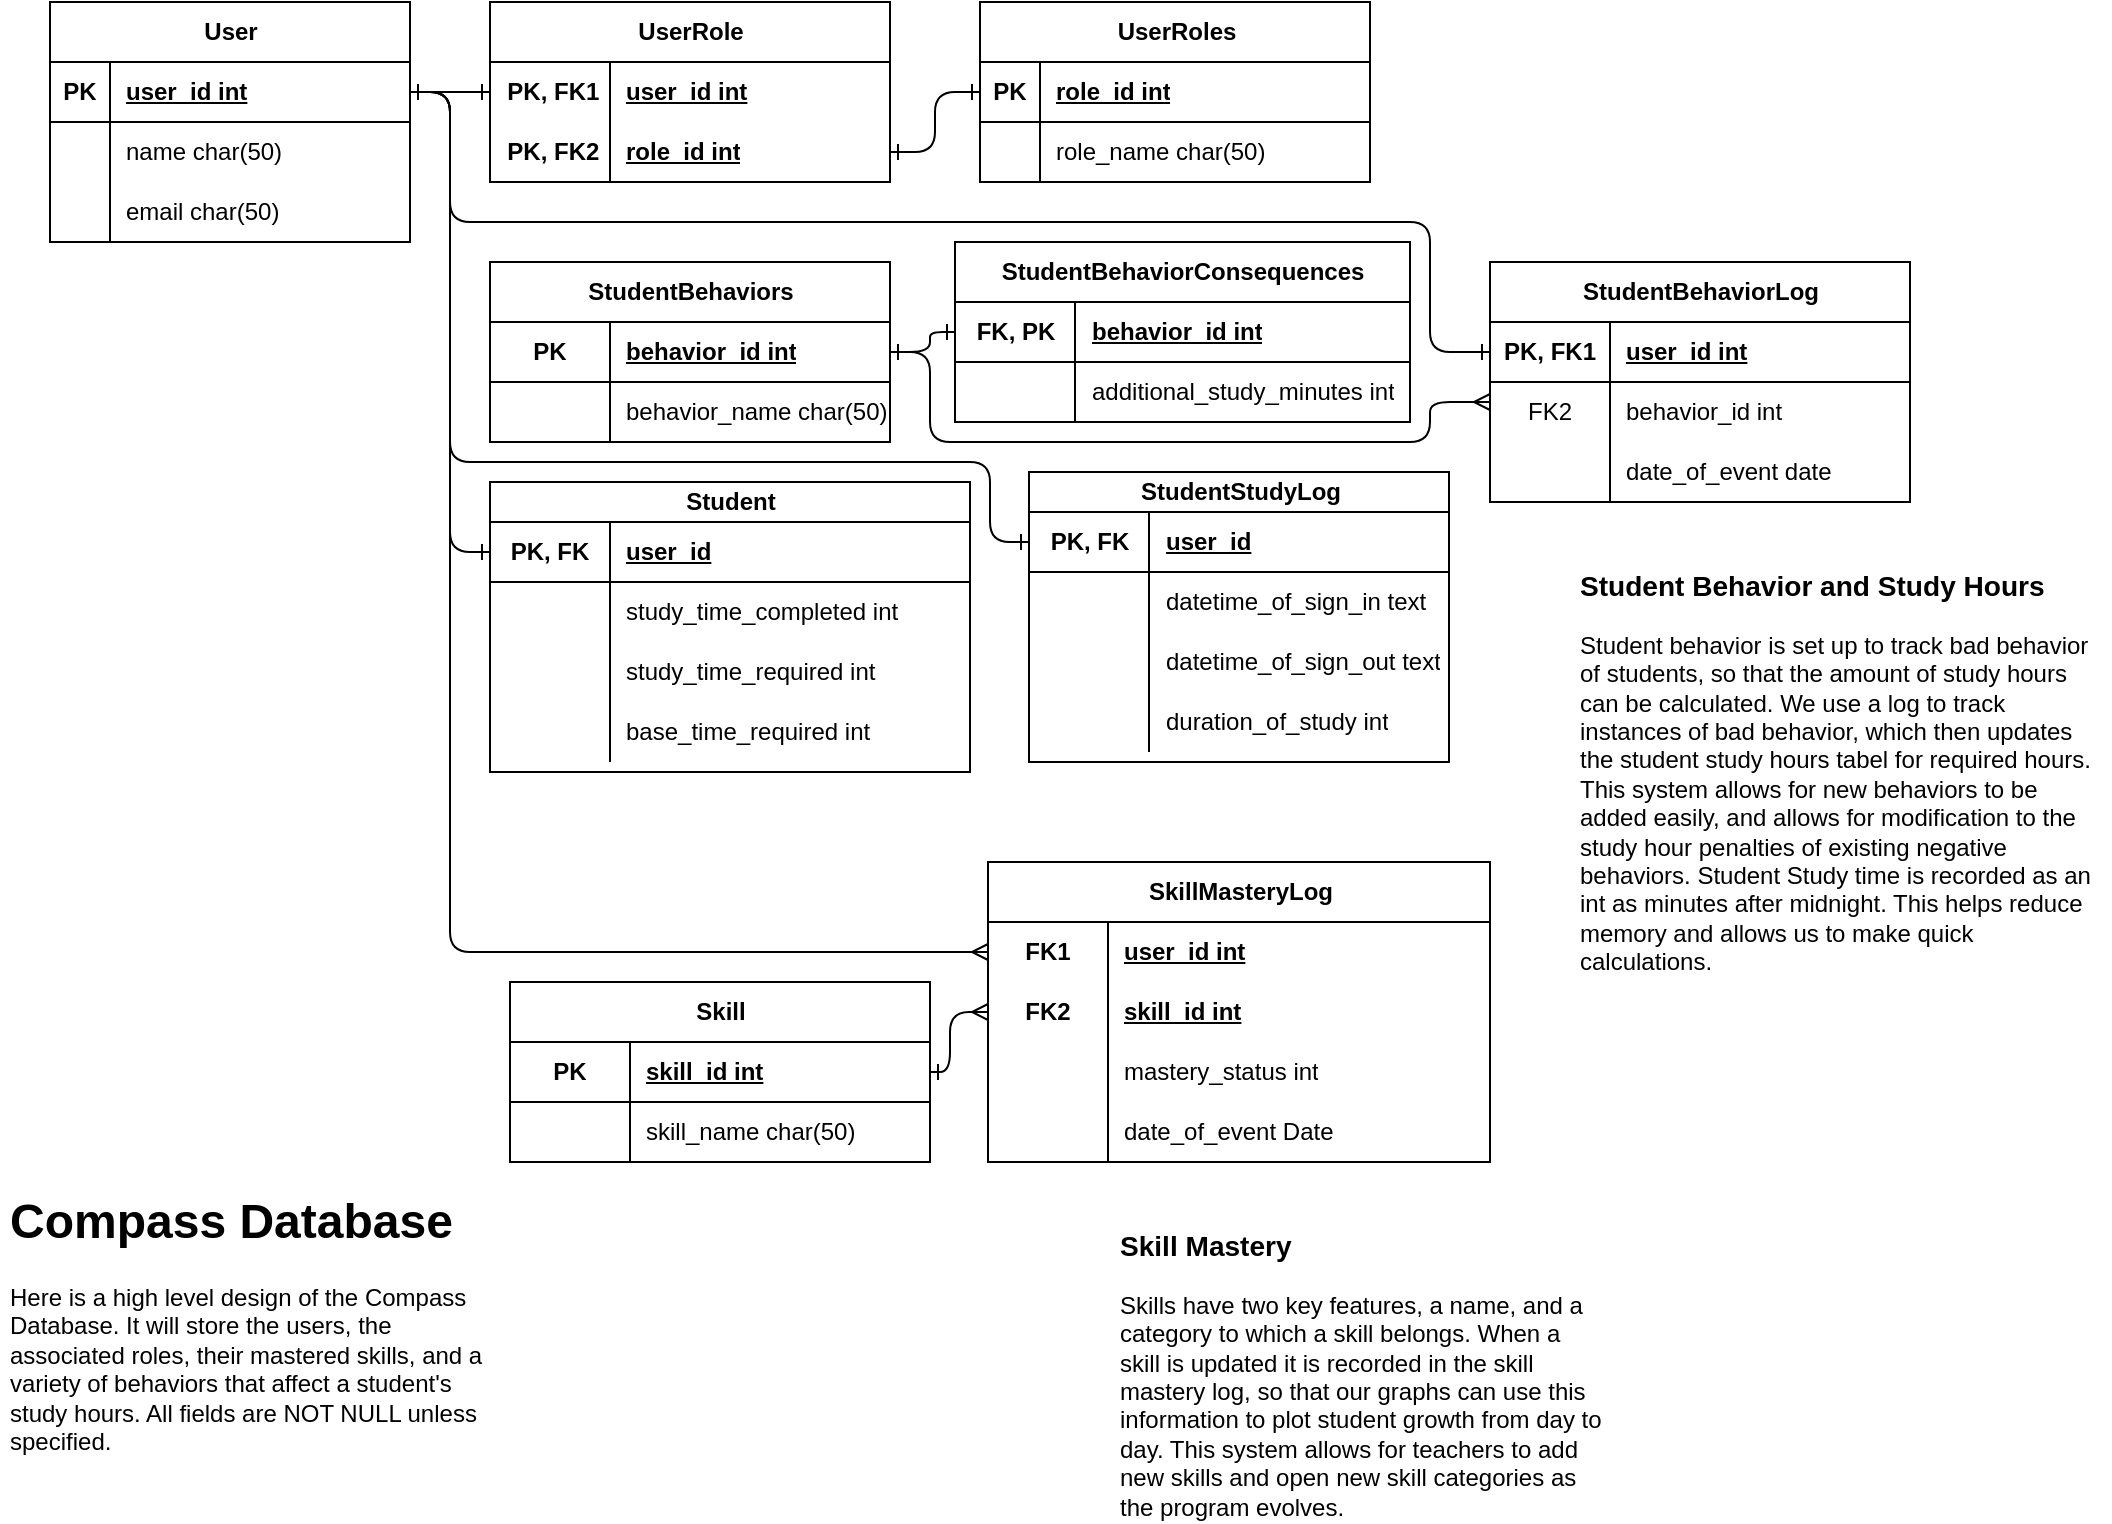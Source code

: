 <mxfile version="21.2.8" type="device">
  <diagram id="kwE6-qjGUI-A0Hsj0AUA" name="Revised-Schema">
    <mxGraphModel dx="696" dy="844" grid="1" gridSize="10" guides="1" tooltips="1" connect="1" arrows="0" fold="1" page="1" pageScale="1" pageWidth="1100" pageHeight="850" math="0" shadow="0">
      <root>
        <mxCell id="0" />
        <mxCell id="1" parent="0" />
        <mxCell id="wrhdYv9aHZvg68aqzWrF-1" value="User" style="shape=table;startSize=30;container=1;collapsible=1;childLayout=tableLayout;fixedRows=1;rowLines=0;fontStyle=1;align=center;resizeLast=1;html=1;" parent="1" vertex="1">
          <mxGeometry x="40" y="40" width="180" height="120" as="geometry" />
        </mxCell>
        <mxCell id="wrhdYv9aHZvg68aqzWrF-2" value="" style="shape=tableRow;horizontal=0;startSize=0;swimlaneHead=0;swimlaneBody=0;fillColor=none;collapsible=0;dropTarget=0;points=[[0,0.5],[1,0.5]];portConstraint=eastwest;top=0;left=0;right=0;bottom=1;" parent="wrhdYv9aHZvg68aqzWrF-1" vertex="1">
          <mxGeometry y="30" width="180" height="30" as="geometry" />
        </mxCell>
        <mxCell id="wrhdYv9aHZvg68aqzWrF-3" value="PK" style="shape=partialRectangle;connectable=0;fillColor=none;top=0;left=0;bottom=0;right=0;fontStyle=1;overflow=hidden;whiteSpace=wrap;html=1;" parent="wrhdYv9aHZvg68aqzWrF-2" vertex="1">
          <mxGeometry width="30" height="30" as="geometry">
            <mxRectangle width="30" height="30" as="alternateBounds" />
          </mxGeometry>
        </mxCell>
        <mxCell id="wrhdYv9aHZvg68aqzWrF-4" value="user_id int  " style="shape=partialRectangle;connectable=0;fillColor=none;top=0;left=0;bottom=0;right=0;align=left;spacingLeft=6;fontStyle=5;overflow=hidden;whiteSpace=wrap;html=1;" parent="wrhdYv9aHZvg68aqzWrF-2" vertex="1">
          <mxGeometry x="30" width="150" height="30" as="geometry">
            <mxRectangle width="150" height="30" as="alternateBounds" />
          </mxGeometry>
        </mxCell>
        <mxCell id="wrhdYv9aHZvg68aqzWrF-5" value="" style="shape=tableRow;horizontal=0;startSize=0;swimlaneHead=0;swimlaneBody=0;fillColor=none;collapsible=0;dropTarget=0;points=[[0,0.5],[1,0.5]];portConstraint=eastwest;top=0;left=0;right=0;bottom=0;" parent="wrhdYv9aHZvg68aqzWrF-1" vertex="1">
          <mxGeometry y="60" width="180" height="30" as="geometry" />
        </mxCell>
        <mxCell id="wrhdYv9aHZvg68aqzWrF-6" value="" style="shape=partialRectangle;connectable=0;fillColor=none;top=0;left=0;bottom=0;right=0;editable=1;overflow=hidden;whiteSpace=wrap;html=1;" parent="wrhdYv9aHZvg68aqzWrF-5" vertex="1">
          <mxGeometry width="30" height="30" as="geometry">
            <mxRectangle width="30" height="30" as="alternateBounds" />
          </mxGeometry>
        </mxCell>
        <mxCell id="wrhdYv9aHZvg68aqzWrF-7" value="name char(50)  " style="shape=partialRectangle;connectable=0;fillColor=none;top=0;left=0;bottom=0;right=0;align=left;spacingLeft=6;overflow=hidden;whiteSpace=wrap;html=1;" parent="wrhdYv9aHZvg68aqzWrF-5" vertex="1">
          <mxGeometry x="30" width="150" height="30" as="geometry">
            <mxRectangle width="150" height="30" as="alternateBounds" />
          </mxGeometry>
        </mxCell>
        <mxCell id="wrhdYv9aHZvg68aqzWrF-70" value="" style="shape=tableRow;horizontal=0;startSize=0;swimlaneHead=0;swimlaneBody=0;fillColor=none;collapsible=0;dropTarget=0;points=[[0,0.5],[1,0.5]];portConstraint=eastwest;top=0;left=0;right=0;bottom=0;" parent="wrhdYv9aHZvg68aqzWrF-1" vertex="1">
          <mxGeometry y="90" width="180" height="30" as="geometry" />
        </mxCell>
        <mxCell id="wrhdYv9aHZvg68aqzWrF-71" value="" style="shape=partialRectangle;connectable=0;fillColor=none;top=0;left=0;bottom=0;right=0;editable=1;overflow=hidden;whiteSpace=wrap;html=1;" parent="wrhdYv9aHZvg68aqzWrF-70" vertex="1">
          <mxGeometry width="30" height="30" as="geometry">
            <mxRectangle width="30" height="30" as="alternateBounds" />
          </mxGeometry>
        </mxCell>
        <mxCell id="wrhdYv9aHZvg68aqzWrF-72" value="email char(50)  " style="shape=partialRectangle;connectable=0;fillColor=none;top=0;left=0;bottom=0;right=0;align=left;spacingLeft=6;overflow=hidden;whiteSpace=wrap;html=1;" parent="wrhdYv9aHZvg68aqzWrF-70" vertex="1">
          <mxGeometry x="30" width="150" height="30" as="geometry">
            <mxRectangle width="150" height="30" as="alternateBounds" />
          </mxGeometry>
        </mxCell>
        <mxCell id="wrhdYv9aHZvg68aqzWrF-11" value="UserRole" style="shape=table;startSize=30;container=1;collapsible=1;childLayout=tableLayout;fixedRows=1;rowLines=0;fontStyle=1;align=center;resizeLast=1;html=1;" parent="1" vertex="1">
          <mxGeometry x="260" y="40" width="200" height="90" as="geometry" />
        </mxCell>
        <mxCell id="-w2sV17a5buSyy1D-3dS-11" value="" style="shape=tableRow;horizontal=0;startSize=0;swimlaneHead=0;swimlaneBody=0;fillColor=none;collapsible=0;dropTarget=0;points=[[0,0.5],[1,0.5]];portConstraint=eastwest;top=0;left=0;right=0;bottom=0;" parent="wrhdYv9aHZvg68aqzWrF-11" vertex="1">
          <mxGeometry y="30" width="200" height="30" as="geometry" />
        </mxCell>
        <mxCell id="-w2sV17a5buSyy1D-3dS-12" value="&lt;b&gt;&amp;nbsp;PK, FK1&lt;/b&gt;" style="shape=partialRectangle;connectable=0;fillColor=none;top=0;left=0;bottom=0;right=0;editable=1;overflow=hidden;whiteSpace=wrap;html=1;" parent="-w2sV17a5buSyy1D-3dS-11" vertex="1">
          <mxGeometry width="60" height="30" as="geometry">
            <mxRectangle width="60" height="30" as="alternateBounds" />
          </mxGeometry>
        </mxCell>
        <mxCell id="-w2sV17a5buSyy1D-3dS-13" value="&lt;u&gt;&lt;b&gt;user_id int  &lt;/b&gt;&lt;/u&gt;" style="shape=partialRectangle;connectable=0;fillColor=none;top=0;left=0;bottom=0;right=0;align=left;spacingLeft=6;overflow=hidden;whiteSpace=wrap;html=1;" parent="-w2sV17a5buSyy1D-3dS-11" vertex="1">
          <mxGeometry x="60" width="140" height="30" as="geometry">
            <mxRectangle width="140" height="30" as="alternateBounds" />
          </mxGeometry>
        </mxCell>
        <mxCell id="wrhdYv9aHZvg68aqzWrF-12" value="" style="shape=tableRow;horizontal=0;startSize=0;swimlaneHead=0;swimlaneBody=0;fillColor=none;collapsible=0;dropTarget=0;points=[[0,0.5],[1,0.5]];portConstraint=eastwest;top=0;left=0;right=0;bottom=1;swimlaneLine=0;strokeColor=default;swimlaneFillColor=none;" parent="wrhdYv9aHZvg68aqzWrF-11" vertex="1">
          <mxGeometry y="60" width="200" height="30" as="geometry" />
        </mxCell>
        <mxCell id="wrhdYv9aHZvg68aqzWrF-13" value="&amp;nbsp;PK, FK2" style="shape=partialRectangle;connectable=0;fillColor=none;top=0;left=0;bottom=0;right=0;fontStyle=1;overflow=hidden;whiteSpace=wrap;html=1;" parent="wrhdYv9aHZvg68aqzWrF-12" vertex="1">
          <mxGeometry width="60" height="30" as="geometry">
            <mxRectangle width="60" height="30" as="alternateBounds" />
          </mxGeometry>
        </mxCell>
        <mxCell id="wrhdYv9aHZvg68aqzWrF-14" value="role_id int  " style="shape=partialRectangle;connectable=0;fillColor=none;top=0;left=0;bottom=0;right=0;align=left;spacingLeft=6;fontStyle=5;overflow=hidden;whiteSpace=wrap;html=1;strokeColor=default;" parent="wrhdYv9aHZvg68aqzWrF-12" vertex="1">
          <mxGeometry x="60" width="140" height="30" as="geometry">
            <mxRectangle width="140" height="30" as="alternateBounds" />
          </mxGeometry>
        </mxCell>
        <mxCell id="wrhdYv9aHZvg68aqzWrF-18" value="UserRoles" style="shape=table;startSize=30;container=1;collapsible=1;childLayout=tableLayout;fixedRows=1;rowLines=0;fontStyle=1;align=center;resizeLast=1;html=1;" parent="1" vertex="1">
          <mxGeometry x="505" y="40" width="195" height="90" as="geometry" />
        </mxCell>
        <mxCell id="wrhdYv9aHZvg68aqzWrF-19" value="" style="shape=tableRow;horizontal=0;startSize=0;swimlaneHead=0;swimlaneBody=0;fillColor=none;collapsible=0;dropTarget=0;points=[[0,0.5],[1,0.5]];portConstraint=eastwest;top=0;left=0;right=0;bottom=1;swimlaneLine=0;strokeColor=default;" parent="wrhdYv9aHZvg68aqzWrF-18" vertex="1">
          <mxGeometry y="30" width="195" height="30" as="geometry" />
        </mxCell>
        <mxCell id="wrhdYv9aHZvg68aqzWrF-20" value="PK" style="shape=partialRectangle;connectable=0;fillColor=none;top=0;left=0;bottom=0;right=0;fontStyle=1;overflow=hidden;whiteSpace=wrap;html=1;" parent="wrhdYv9aHZvg68aqzWrF-19" vertex="1">
          <mxGeometry width="30" height="30" as="geometry">
            <mxRectangle width="30" height="30" as="alternateBounds" />
          </mxGeometry>
        </mxCell>
        <mxCell id="wrhdYv9aHZvg68aqzWrF-21" value="role_id int  " style="shape=partialRectangle;connectable=0;fillColor=none;top=0;left=0;bottom=0;right=0;align=left;spacingLeft=6;fontStyle=5;overflow=hidden;whiteSpace=wrap;html=1;strokeColor=default;" parent="wrhdYv9aHZvg68aqzWrF-19" vertex="1">
          <mxGeometry x="30" width="165" height="30" as="geometry">
            <mxRectangle width="165" height="30" as="alternateBounds" />
          </mxGeometry>
        </mxCell>
        <mxCell id="wrhdYv9aHZvg68aqzWrF-22" value="" style="shape=tableRow;horizontal=0;startSize=0;swimlaneHead=0;swimlaneBody=0;fillColor=none;collapsible=0;dropTarget=0;points=[[0,0.5],[1,0.5]];portConstraint=eastwest;top=0;left=0;right=0;bottom=0;" parent="wrhdYv9aHZvg68aqzWrF-18" vertex="1">
          <mxGeometry y="60" width="195" height="30" as="geometry" />
        </mxCell>
        <mxCell id="wrhdYv9aHZvg68aqzWrF-23" value="" style="shape=partialRectangle;connectable=0;fillColor=none;top=0;left=0;bottom=0;right=0;editable=1;overflow=hidden;whiteSpace=wrap;html=1;" parent="wrhdYv9aHZvg68aqzWrF-22" vertex="1">
          <mxGeometry width="30" height="30" as="geometry">
            <mxRectangle width="30" height="30" as="alternateBounds" />
          </mxGeometry>
        </mxCell>
        <mxCell id="wrhdYv9aHZvg68aqzWrF-24" value="role_name char(50)" style="shape=partialRectangle;connectable=0;fillColor=none;top=0;left=0;bottom=0;right=0;align=left;spacingLeft=6;overflow=hidden;whiteSpace=wrap;html=1;" parent="wrhdYv9aHZvg68aqzWrF-22" vertex="1">
          <mxGeometry x="30" width="165" height="30" as="geometry">
            <mxRectangle width="165" height="30" as="alternateBounds" />
          </mxGeometry>
        </mxCell>
        <mxCell id="wrhdYv9aHZvg68aqzWrF-25" style="edgeStyle=orthogonalEdgeStyle;rounded=1;orthogonalLoop=1;jettySize=auto;html=1;exitX=1;exitY=0.5;exitDx=0;exitDy=0;endArrow=ERone;endFill=0;" parent="1" source="wrhdYv9aHZvg68aqzWrF-2" target="-w2sV17a5buSyy1D-3dS-11" edge="1">
          <mxGeometry relative="1" as="geometry" />
        </mxCell>
        <mxCell id="wrhdYv9aHZvg68aqzWrF-26" style="edgeStyle=orthogonalEdgeStyle;rounded=1;orthogonalLoop=1;jettySize=auto;html=1;entryX=0;entryY=0.5;entryDx=0;entryDy=0;endArrow=ERone;endFill=0;startArrow=ERone;startFill=0;" parent="1" source="wrhdYv9aHZvg68aqzWrF-12" target="wrhdYv9aHZvg68aqzWrF-19" edge="1">
          <mxGeometry relative="1" as="geometry">
            <mxPoint x="470" y="125" as="sourcePoint" />
          </mxGeometry>
        </mxCell>
        <mxCell id="wrhdYv9aHZvg68aqzWrF-27" value="StudentStudyLog" style="shape=table;startSize=20;container=1;collapsible=1;childLayout=tableLayout;fixedRows=1;rowLines=0;fontStyle=1;align=center;resizeLast=1;html=1;" parent="1" vertex="1">
          <mxGeometry x="529.5" y="275" width="210" height="145" as="geometry" />
        </mxCell>
        <mxCell id="wrhdYv9aHZvg68aqzWrF-28" value="" style="shape=tableRow;horizontal=0;startSize=0;swimlaneHead=0;swimlaneBody=0;fillColor=none;collapsible=0;dropTarget=0;points=[[0,0.5],[1,0.5]];portConstraint=eastwest;top=0;left=0;right=0;bottom=1;" parent="wrhdYv9aHZvg68aqzWrF-27" vertex="1">
          <mxGeometry y="20" width="210" height="30" as="geometry" />
        </mxCell>
        <mxCell id="wrhdYv9aHZvg68aqzWrF-29" value="PK, FK" style="shape=partialRectangle;connectable=0;fillColor=none;top=0;left=0;bottom=0;right=0;fontStyle=1;overflow=hidden;whiteSpace=wrap;html=1;" parent="wrhdYv9aHZvg68aqzWrF-28" vertex="1">
          <mxGeometry width="60" height="30" as="geometry">
            <mxRectangle width="60" height="30" as="alternateBounds" />
          </mxGeometry>
        </mxCell>
        <mxCell id="wrhdYv9aHZvg68aqzWrF-30" value="user_id" style="shape=partialRectangle;connectable=0;fillColor=none;top=0;left=0;bottom=0;right=0;align=left;spacingLeft=6;fontStyle=5;overflow=hidden;whiteSpace=wrap;html=1;" parent="wrhdYv9aHZvg68aqzWrF-28" vertex="1">
          <mxGeometry x="60" width="150" height="30" as="geometry">
            <mxRectangle width="150" height="30" as="alternateBounds" />
          </mxGeometry>
        </mxCell>
        <mxCell id="sIA8GLZx5vMfDytJu7W9-29" value="" style="shape=tableRow;horizontal=0;startSize=0;swimlaneHead=0;swimlaneBody=0;fillColor=none;collapsible=0;dropTarget=0;points=[[0,0.5],[1,0.5]];portConstraint=eastwest;top=0;left=0;right=0;bottom=0;" parent="wrhdYv9aHZvg68aqzWrF-27" vertex="1">
          <mxGeometry y="50" width="210" height="30" as="geometry" />
        </mxCell>
        <mxCell id="sIA8GLZx5vMfDytJu7W9-30" value="" style="shape=partialRectangle;connectable=0;fillColor=none;top=0;left=0;bottom=0;right=0;editable=1;overflow=hidden;whiteSpace=wrap;html=1;" parent="sIA8GLZx5vMfDytJu7W9-29" vertex="1">
          <mxGeometry width="60" height="30" as="geometry">
            <mxRectangle width="60" height="30" as="alternateBounds" />
          </mxGeometry>
        </mxCell>
        <mxCell id="sIA8GLZx5vMfDytJu7W9-31" value="datetime_of_sign_in text" style="shape=partialRectangle;connectable=0;fillColor=none;top=0;left=0;bottom=0;right=0;align=left;spacingLeft=6;overflow=hidden;whiteSpace=wrap;html=1;" parent="sIA8GLZx5vMfDytJu7W9-29" vertex="1">
          <mxGeometry x="60" width="150" height="30" as="geometry">
            <mxRectangle width="150" height="30" as="alternateBounds" />
          </mxGeometry>
        </mxCell>
        <mxCell id="wrhdYv9aHZvg68aqzWrF-46" value="" style="shape=tableRow;horizontal=0;startSize=0;swimlaneHead=0;swimlaneBody=0;fillColor=none;collapsible=0;dropTarget=0;points=[[0,0.5],[1,0.5]];portConstraint=eastwest;top=0;left=0;right=0;bottom=0;" parent="wrhdYv9aHZvg68aqzWrF-27" vertex="1">
          <mxGeometry y="80" width="210" height="30" as="geometry" />
        </mxCell>
        <mxCell id="wrhdYv9aHZvg68aqzWrF-47" value="" style="shape=partialRectangle;connectable=0;fillColor=none;top=0;left=0;bottom=0;right=0;editable=1;overflow=hidden;whiteSpace=wrap;html=1;" parent="wrhdYv9aHZvg68aqzWrF-46" vertex="1">
          <mxGeometry width="60" height="30" as="geometry">
            <mxRectangle width="60" height="30" as="alternateBounds" />
          </mxGeometry>
        </mxCell>
        <mxCell id="wrhdYv9aHZvg68aqzWrF-48" value="datetime_of_sign_out text" style="shape=partialRectangle;connectable=0;fillColor=none;top=0;left=0;bottom=0;right=0;align=left;spacingLeft=6;overflow=hidden;whiteSpace=wrap;html=1;" parent="wrhdYv9aHZvg68aqzWrF-46" vertex="1">
          <mxGeometry x="60" width="150" height="30" as="geometry">
            <mxRectangle width="150" height="30" as="alternateBounds" />
          </mxGeometry>
        </mxCell>
        <mxCell id="IGN3j7L9_UiRjIyBnI4d-12" value="" style="shape=tableRow;horizontal=0;startSize=0;swimlaneHead=0;swimlaneBody=0;fillColor=none;collapsible=0;dropTarget=0;points=[[0,0.5],[1,0.5]];portConstraint=eastwest;top=0;left=0;right=0;bottom=0;" parent="wrhdYv9aHZvg68aqzWrF-27" vertex="1">
          <mxGeometry y="110" width="210" height="30" as="geometry" />
        </mxCell>
        <mxCell id="IGN3j7L9_UiRjIyBnI4d-13" value="" style="shape=partialRectangle;connectable=0;fillColor=none;top=0;left=0;bottom=0;right=0;editable=1;overflow=hidden;whiteSpace=wrap;html=1;" parent="IGN3j7L9_UiRjIyBnI4d-12" vertex="1">
          <mxGeometry width="60" height="30" as="geometry">
            <mxRectangle width="60" height="30" as="alternateBounds" />
          </mxGeometry>
        </mxCell>
        <mxCell id="IGN3j7L9_UiRjIyBnI4d-14" value="duration_of_study int  " style="shape=partialRectangle;connectable=0;fillColor=none;top=0;left=0;bottom=0;right=0;align=left;spacingLeft=6;overflow=hidden;whiteSpace=wrap;html=1;" parent="IGN3j7L9_UiRjIyBnI4d-12" vertex="1">
          <mxGeometry x="60" width="150" height="30" as="geometry">
            <mxRectangle width="150" height="30" as="alternateBounds" />
          </mxGeometry>
        </mxCell>
        <mxCell id="wrhdYv9aHZvg68aqzWrF-49" style="edgeStyle=orthogonalEdgeStyle;rounded=1;orthogonalLoop=1;jettySize=auto;html=1;exitX=1;exitY=0.5;exitDx=0;exitDy=0;entryX=0;entryY=0.5;entryDx=0;entryDy=0;startArrow=ERone;startFill=0;endArrow=ERone;endFill=0;" parent="1" source="wrhdYv9aHZvg68aqzWrF-2" target="wrhdYv9aHZvg68aqzWrF-28" edge="1">
          <mxGeometry relative="1" as="geometry">
            <Array as="points">
              <mxPoint x="240" y="85" />
              <mxPoint x="240" y="270" />
              <mxPoint x="510" y="270" />
              <mxPoint x="510" y="310" />
            </Array>
          </mxGeometry>
        </mxCell>
        <mxCell id="wrhdYv9aHZvg68aqzWrF-69" style="edgeStyle=orthogonalEdgeStyle;orthogonalLoop=1;jettySize=auto;html=1;exitX=1;exitY=0.5;exitDx=0;exitDy=0;entryX=0;entryY=0.5;entryDx=0;entryDy=0;rounded=1;endArrow=ERmany;endFill=0;startArrow=ERone;startFill=0;" parent="1" source="wrhdYv9aHZvg68aqzWrF-2" target="wrhdYv9aHZvg68aqzWrF-107" edge="1">
          <mxGeometry relative="1" as="geometry">
            <Array as="points">
              <mxPoint x="240" y="85" />
              <mxPoint x="240" y="515" />
            </Array>
          </mxGeometry>
        </mxCell>
        <mxCell id="wrhdYv9aHZvg68aqzWrF-73" value="Skill" style="shape=table;startSize=30;container=1;collapsible=1;childLayout=tableLayout;fixedRows=1;rowLines=0;fontStyle=1;align=center;resizeLast=1;html=1;" parent="1" vertex="1">
          <mxGeometry x="270" y="530" width="210" height="90" as="geometry" />
        </mxCell>
        <mxCell id="wrhdYv9aHZvg68aqzWrF-74" value="" style="shape=tableRow;horizontal=0;startSize=0;swimlaneHead=0;swimlaneBody=0;fillColor=none;collapsible=0;dropTarget=0;points=[[0,0.5],[1,0.5]];portConstraint=eastwest;top=0;left=0;right=0;bottom=1;" parent="wrhdYv9aHZvg68aqzWrF-73" vertex="1">
          <mxGeometry y="30" width="210" height="30" as="geometry" />
        </mxCell>
        <mxCell id="wrhdYv9aHZvg68aqzWrF-75" value="PK" style="shape=partialRectangle;connectable=0;fillColor=none;top=0;left=0;bottom=0;right=0;fontStyle=1;overflow=hidden;whiteSpace=wrap;html=1;" parent="wrhdYv9aHZvg68aqzWrF-74" vertex="1">
          <mxGeometry width="60" height="30" as="geometry">
            <mxRectangle width="60" height="30" as="alternateBounds" />
          </mxGeometry>
        </mxCell>
        <mxCell id="wrhdYv9aHZvg68aqzWrF-76" value="skill_id int  " style="shape=partialRectangle;connectable=0;fillColor=none;top=0;left=0;bottom=0;right=0;align=left;spacingLeft=6;fontStyle=5;overflow=hidden;whiteSpace=wrap;html=1;" parent="wrhdYv9aHZvg68aqzWrF-74" vertex="1">
          <mxGeometry x="60" width="150" height="30" as="geometry">
            <mxRectangle width="150" height="30" as="alternateBounds" />
          </mxGeometry>
        </mxCell>
        <mxCell id="wrhdYv9aHZvg68aqzWrF-77" value="" style="shape=tableRow;horizontal=0;startSize=0;swimlaneHead=0;swimlaneBody=0;fillColor=none;collapsible=0;dropTarget=0;points=[[0,0.5],[1,0.5]];portConstraint=eastwest;top=0;left=0;right=0;bottom=0;" parent="wrhdYv9aHZvg68aqzWrF-73" vertex="1">
          <mxGeometry y="60" width="210" height="30" as="geometry" />
        </mxCell>
        <mxCell id="wrhdYv9aHZvg68aqzWrF-78" value="" style="shape=partialRectangle;connectable=0;fillColor=none;top=0;left=0;bottom=0;right=0;editable=1;overflow=hidden;whiteSpace=wrap;html=1;" parent="wrhdYv9aHZvg68aqzWrF-77" vertex="1">
          <mxGeometry width="60" height="30" as="geometry">
            <mxRectangle width="60" height="30" as="alternateBounds" />
          </mxGeometry>
        </mxCell>
        <mxCell id="wrhdYv9aHZvg68aqzWrF-79" value="skill_name char(50)" style="shape=partialRectangle;connectable=0;fillColor=none;top=0;left=0;bottom=0;right=0;align=left;spacingLeft=6;overflow=hidden;whiteSpace=wrap;html=1;" parent="wrhdYv9aHZvg68aqzWrF-77" vertex="1">
          <mxGeometry x="60" width="150" height="30" as="geometry">
            <mxRectangle width="150" height="30" as="alternateBounds" />
          </mxGeometry>
        </mxCell>
        <mxCell id="wrhdYv9aHZvg68aqzWrF-103" value="SkillMasteryLog" style="shape=table;startSize=30;container=1;collapsible=1;childLayout=tableLayout;fixedRows=1;rowLines=0;fontStyle=1;align=center;resizeLast=1;html=1;" parent="1" vertex="1">
          <mxGeometry x="509" y="470" width="251" height="150" as="geometry" />
        </mxCell>
        <mxCell id="wrhdYv9aHZvg68aqzWrF-107" value="" style="shape=tableRow;horizontal=0;startSize=0;swimlaneHead=0;swimlaneBody=0;fillColor=none;collapsible=0;dropTarget=0;points=[[0,0.5],[1,0.5]];portConstraint=eastwest;top=0;left=0;right=0;bottom=0;" parent="wrhdYv9aHZvg68aqzWrF-103" vertex="1">
          <mxGeometry y="30" width="251" height="30" as="geometry" />
        </mxCell>
        <mxCell id="wrhdYv9aHZvg68aqzWrF-108" value="&lt;b&gt;FK1&lt;/b&gt;" style="shape=partialRectangle;connectable=0;fillColor=none;top=0;left=0;bottom=0;right=0;editable=1;overflow=hidden;whiteSpace=wrap;html=1;" parent="wrhdYv9aHZvg68aqzWrF-107" vertex="1">
          <mxGeometry width="60" height="30" as="geometry">
            <mxRectangle width="60" height="30" as="alternateBounds" />
          </mxGeometry>
        </mxCell>
        <mxCell id="wrhdYv9aHZvg68aqzWrF-109" value="&lt;div style=&quot;text-align: right;&quot;&gt;&lt;u style=&quot;background-color: initial; font-weight: bold;&quot;&gt;user_id int&lt;/u&gt;&lt;/div&gt;" style="shape=partialRectangle;connectable=0;fillColor=none;top=0;left=0;bottom=0;right=0;align=left;spacingLeft=6;overflow=hidden;whiteSpace=wrap;html=1;" parent="wrhdYv9aHZvg68aqzWrF-107" vertex="1">
          <mxGeometry x="60" width="191" height="30" as="geometry">
            <mxRectangle width="191" height="30" as="alternateBounds" />
          </mxGeometry>
        </mxCell>
        <mxCell id="wrhdYv9aHZvg68aqzWrF-110" value="" style="shape=tableRow;horizontal=0;startSize=0;swimlaneHead=0;swimlaneBody=0;fillColor=none;collapsible=0;dropTarget=0;points=[[0,0.5],[1,0.5]];portConstraint=eastwest;top=0;left=0;right=0;bottom=0;" parent="wrhdYv9aHZvg68aqzWrF-103" vertex="1">
          <mxGeometry y="60" width="251" height="30" as="geometry" />
        </mxCell>
        <mxCell id="wrhdYv9aHZvg68aqzWrF-111" value="&lt;b&gt;FK2&lt;/b&gt;" style="shape=partialRectangle;connectable=0;fillColor=none;top=0;left=0;bottom=0;right=0;editable=1;overflow=hidden;whiteSpace=wrap;html=1;" parent="wrhdYv9aHZvg68aqzWrF-110" vertex="1">
          <mxGeometry width="60" height="30" as="geometry">
            <mxRectangle width="60" height="30" as="alternateBounds" />
          </mxGeometry>
        </mxCell>
        <mxCell id="wrhdYv9aHZvg68aqzWrF-112" value="&lt;u style=&quot;font-weight: bold;&quot;&gt;skill_id int&lt;/u&gt;" style="shape=partialRectangle;connectable=0;fillColor=none;top=0;left=0;bottom=0;right=0;align=left;spacingLeft=6;overflow=hidden;whiteSpace=wrap;html=1;" parent="wrhdYv9aHZvg68aqzWrF-110" vertex="1">
          <mxGeometry x="60" width="191" height="30" as="geometry">
            <mxRectangle width="191" height="30" as="alternateBounds" />
          </mxGeometry>
        </mxCell>
        <mxCell id="-w2sV17a5buSyy1D-3dS-1" value="" style="shape=tableRow;horizontal=0;startSize=0;swimlaneHead=0;swimlaneBody=0;fillColor=none;collapsible=0;dropTarget=0;points=[[0,0.5],[1,0.5]];portConstraint=eastwest;top=0;left=0;right=0;bottom=0;" parent="wrhdYv9aHZvg68aqzWrF-103" vertex="1">
          <mxGeometry y="90" width="251" height="30" as="geometry" />
        </mxCell>
        <mxCell id="-w2sV17a5buSyy1D-3dS-2" value="" style="shape=partialRectangle;connectable=0;fillColor=none;top=0;left=0;bottom=0;right=0;editable=1;overflow=hidden;whiteSpace=wrap;html=1;" parent="-w2sV17a5buSyy1D-3dS-1" vertex="1">
          <mxGeometry width="60" height="30" as="geometry">
            <mxRectangle width="60" height="30" as="alternateBounds" />
          </mxGeometry>
        </mxCell>
        <mxCell id="-w2sV17a5buSyy1D-3dS-3" value="mastery_status int" style="shape=partialRectangle;connectable=0;fillColor=none;top=0;left=0;bottom=0;right=0;align=left;spacingLeft=6;overflow=hidden;whiteSpace=wrap;html=1;" parent="-w2sV17a5buSyy1D-3dS-1" vertex="1">
          <mxGeometry x="60" width="191" height="30" as="geometry">
            <mxRectangle width="191" height="30" as="alternateBounds" />
          </mxGeometry>
        </mxCell>
        <mxCell id="-w2sV17a5buSyy1D-3dS-5" value="" style="shape=tableRow;horizontal=0;startSize=0;swimlaneHead=0;swimlaneBody=0;fillColor=none;collapsible=0;dropTarget=0;points=[[0,0.5],[1,0.5]];portConstraint=eastwest;top=0;left=0;right=0;bottom=0;" parent="wrhdYv9aHZvg68aqzWrF-103" vertex="1">
          <mxGeometry y="120" width="251" height="30" as="geometry" />
        </mxCell>
        <mxCell id="-w2sV17a5buSyy1D-3dS-6" value="" style="shape=partialRectangle;connectable=0;fillColor=none;top=0;left=0;bottom=0;right=0;editable=1;overflow=hidden;whiteSpace=wrap;html=1;" parent="-w2sV17a5buSyy1D-3dS-5" vertex="1">
          <mxGeometry width="60" height="30" as="geometry">
            <mxRectangle width="60" height="30" as="alternateBounds" />
          </mxGeometry>
        </mxCell>
        <mxCell id="-w2sV17a5buSyy1D-3dS-7" value="date_of_event Date" style="shape=partialRectangle;connectable=0;fillColor=none;top=0;left=0;bottom=0;right=0;align=left;spacingLeft=6;overflow=hidden;whiteSpace=wrap;html=1;" parent="-w2sV17a5buSyy1D-3dS-5" vertex="1">
          <mxGeometry x="60" width="191" height="30" as="geometry">
            <mxRectangle width="191" height="30" as="alternateBounds" />
          </mxGeometry>
        </mxCell>
        <mxCell id="wrhdYv9aHZvg68aqzWrF-115" style="edgeStyle=orthogonalEdgeStyle;rounded=1;orthogonalLoop=1;jettySize=auto;html=1;exitX=1;exitY=0.5;exitDx=0;exitDy=0;startArrow=ERone;startFill=0;endArrow=ERmany;endFill=0;" parent="1" source="wrhdYv9aHZvg68aqzWrF-74" target="wrhdYv9aHZvg68aqzWrF-110" edge="1">
          <mxGeometry relative="1" as="geometry">
            <Array as="points">
              <mxPoint x="490" y="575" />
              <mxPoint x="490" y="545" />
            </Array>
          </mxGeometry>
        </mxCell>
        <mxCell id="-w2sV17a5buSyy1D-3dS-30" value="StudentBehaviorLog" style="shape=table;startSize=30;container=1;collapsible=1;childLayout=tableLayout;fixedRows=1;rowLines=0;fontStyle=1;align=center;resizeLast=1;html=1;" parent="1" vertex="1">
          <mxGeometry x="760" y="170" width="210" height="120" as="geometry" />
        </mxCell>
        <mxCell id="-w2sV17a5buSyy1D-3dS-31" value="" style="shape=tableRow;horizontal=0;startSize=0;swimlaneHead=0;swimlaneBody=0;fillColor=none;collapsible=0;dropTarget=0;points=[[0,0.5],[1,0.5]];portConstraint=eastwest;top=0;left=0;right=0;bottom=1;" parent="-w2sV17a5buSyy1D-3dS-30" vertex="1">
          <mxGeometry y="30" width="210" height="30" as="geometry" />
        </mxCell>
        <mxCell id="-w2sV17a5buSyy1D-3dS-32" value="PK, FK1" style="shape=partialRectangle;connectable=0;fillColor=none;top=0;left=0;bottom=0;right=0;fontStyle=1;overflow=hidden;whiteSpace=wrap;html=1;" parent="-w2sV17a5buSyy1D-3dS-31" vertex="1">
          <mxGeometry width="60" height="30" as="geometry">
            <mxRectangle width="60" height="30" as="alternateBounds" />
          </mxGeometry>
        </mxCell>
        <mxCell id="-w2sV17a5buSyy1D-3dS-33" value="user_id int  " style="shape=partialRectangle;connectable=0;fillColor=none;top=0;left=0;bottom=0;right=0;align=left;spacingLeft=6;fontStyle=5;overflow=hidden;whiteSpace=wrap;html=1;" parent="-w2sV17a5buSyy1D-3dS-31" vertex="1">
          <mxGeometry x="60" width="150" height="30" as="geometry">
            <mxRectangle width="150" height="30" as="alternateBounds" />
          </mxGeometry>
        </mxCell>
        <mxCell id="-w2sV17a5buSyy1D-3dS-37" value="" style="shape=tableRow;horizontal=0;startSize=0;swimlaneHead=0;swimlaneBody=0;fillColor=none;collapsible=0;dropTarget=0;points=[[0,0.5],[1,0.5]];portConstraint=eastwest;top=0;left=0;right=0;bottom=0;" parent="-w2sV17a5buSyy1D-3dS-30" vertex="1">
          <mxGeometry y="60" width="210" height="30" as="geometry" />
        </mxCell>
        <mxCell id="-w2sV17a5buSyy1D-3dS-38" value="FK2" style="shape=partialRectangle;connectable=0;fillColor=none;top=0;left=0;bottom=0;right=0;editable=1;overflow=hidden;whiteSpace=wrap;html=1;" parent="-w2sV17a5buSyy1D-3dS-37" vertex="1">
          <mxGeometry width="60" height="30" as="geometry">
            <mxRectangle width="60" height="30" as="alternateBounds" />
          </mxGeometry>
        </mxCell>
        <mxCell id="-w2sV17a5buSyy1D-3dS-39" value="behavior_id int  " style="shape=partialRectangle;connectable=0;fillColor=none;top=0;left=0;bottom=0;right=0;align=left;spacingLeft=6;overflow=hidden;whiteSpace=wrap;html=1;" parent="-w2sV17a5buSyy1D-3dS-37" vertex="1">
          <mxGeometry x="60" width="150" height="30" as="geometry">
            <mxRectangle width="150" height="30" as="alternateBounds" />
          </mxGeometry>
        </mxCell>
        <mxCell id="-w2sV17a5buSyy1D-3dS-84" value="" style="shape=tableRow;horizontal=0;startSize=0;swimlaneHead=0;swimlaneBody=0;fillColor=none;collapsible=0;dropTarget=0;points=[[0,0.5],[1,0.5]];portConstraint=eastwest;top=0;left=0;right=0;bottom=0;" parent="-w2sV17a5buSyy1D-3dS-30" vertex="1">
          <mxGeometry y="90" width="210" height="30" as="geometry" />
        </mxCell>
        <mxCell id="-w2sV17a5buSyy1D-3dS-85" value="" style="shape=partialRectangle;connectable=0;fillColor=none;top=0;left=0;bottom=0;right=0;editable=1;overflow=hidden;whiteSpace=wrap;html=1;" parent="-w2sV17a5buSyy1D-3dS-84" vertex="1">
          <mxGeometry width="60" height="30" as="geometry">
            <mxRectangle width="60" height="30" as="alternateBounds" />
          </mxGeometry>
        </mxCell>
        <mxCell id="-w2sV17a5buSyy1D-3dS-86" value="date_of_event date" style="shape=partialRectangle;connectable=0;fillColor=none;top=0;left=0;bottom=0;right=0;align=left;spacingLeft=6;overflow=hidden;whiteSpace=wrap;html=1;" parent="-w2sV17a5buSyy1D-3dS-84" vertex="1">
          <mxGeometry x="60" width="150" height="30" as="geometry">
            <mxRectangle width="150" height="30" as="alternateBounds" />
          </mxGeometry>
        </mxCell>
        <mxCell id="-w2sV17a5buSyy1D-3dS-52" style="edgeStyle=orthogonalEdgeStyle;rounded=1;orthogonalLoop=1;jettySize=auto;html=1;exitX=1;exitY=0.5;exitDx=0;exitDy=0;endArrow=ERone;endFill=0;" parent="1" source="wrhdYv9aHZvg68aqzWrF-2" target="-w2sV17a5buSyy1D-3dS-31" edge="1">
          <mxGeometry relative="1" as="geometry">
            <Array as="points">
              <mxPoint x="240" y="85" />
              <mxPoint x="240" y="150" />
              <mxPoint x="730" y="150" />
              <mxPoint x="730" y="215" />
            </Array>
          </mxGeometry>
        </mxCell>
        <mxCell id="-w2sV17a5buSyy1D-3dS-69" value="StudentBehaviors" style="shape=table;startSize=30;container=1;collapsible=1;childLayout=tableLayout;fixedRows=1;rowLines=0;fontStyle=1;align=center;resizeLast=1;html=1;" parent="1" vertex="1">
          <mxGeometry x="260" y="170" width="200" height="90" as="geometry" />
        </mxCell>
        <mxCell id="-w2sV17a5buSyy1D-3dS-70" value="" style="shape=tableRow;horizontal=0;startSize=0;swimlaneHead=0;swimlaneBody=0;fillColor=none;collapsible=0;dropTarget=0;points=[[0,0.5],[1,0.5]];portConstraint=eastwest;top=0;left=0;right=0;bottom=1;" parent="-w2sV17a5buSyy1D-3dS-69" vertex="1">
          <mxGeometry y="30" width="200" height="30" as="geometry" />
        </mxCell>
        <mxCell id="-w2sV17a5buSyy1D-3dS-71" value="PK" style="shape=partialRectangle;connectable=0;fillColor=none;top=0;left=0;bottom=0;right=0;fontStyle=1;overflow=hidden;whiteSpace=wrap;html=1;" parent="-w2sV17a5buSyy1D-3dS-70" vertex="1">
          <mxGeometry width="60" height="30" as="geometry">
            <mxRectangle width="60" height="30" as="alternateBounds" />
          </mxGeometry>
        </mxCell>
        <mxCell id="-w2sV17a5buSyy1D-3dS-72" value="behavior_id int  " style="shape=partialRectangle;connectable=0;fillColor=none;top=0;left=0;bottom=0;right=0;align=left;spacingLeft=6;fontStyle=5;overflow=hidden;whiteSpace=wrap;html=1;" parent="-w2sV17a5buSyy1D-3dS-70" vertex="1">
          <mxGeometry x="60" width="140" height="30" as="geometry">
            <mxRectangle width="140" height="30" as="alternateBounds" />
          </mxGeometry>
        </mxCell>
        <mxCell id="-w2sV17a5buSyy1D-3dS-73" value="" style="shape=tableRow;horizontal=0;startSize=0;swimlaneHead=0;swimlaneBody=0;fillColor=none;collapsible=0;dropTarget=0;points=[[0,0.5],[1,0.5]];portConstraint=eastwest;top=0;left=0;right=0;bottom=0;" parent="-w2sV17a5buSyy1D-3dS-69" vertex="1">
          <mxGeometry y="60" width="200" height="30" as="geometry" />
        </mxCell>
        <mxCell id="-w2sV17a5buSyy1D-3dS-74" value="" style="shape=partialRectangle;connectable=0;fillColor=none;top=0;left=0;bottom=0;right=0;editable=1;overflow=hidden;whiteSpace=wrap;html=1;" parent="-w2sV17a5buSyy1D-3dS-73" vertex="1">
          <mxGeometry width="60" height="30" as="geometry">
            <mxRectangle width="60" height="30" as="alternateBounds" />
          </mxGeometry>
        </mxCell>
        <mxCell id="-w2sV17a5buSyy1D-3dS-75" value="behavior_name char(50)  " style="shape=partialRectangle;connectable=0;fillColor=none;top=0;left=0;bottom=0;right=0;align=left;spacingLeft=6;overflow=hidden;whiteSpace=wrap;html=1;" parent="-w2sV17a5buSyy1D-3dS-73" vertex="1">
          <mxGeometry x="60" width="140" height="30" as="geometry">
            <mxRectangle width="140" height="30" as="alternateBounds" />
          </mxGeometry>
        </mxCell>
        <mxCell id="-w2sV17a5buSyy1D-3dS-76" value="StudentBehaviorConsequences" style="shape=table;startSize=30;container=1;collapsible=1;childLayout=tableLayout;fixedRows=1;rowLines=0;fontStyle=1;align=center;resizeLast=1;html=1;" parent="1" vertex="1">
          <mxGeometry x="492.5" y="160" width="227.5" height="90" as="geometry" />
        </mxCell>
        <mxCell id="-w2sV17a5buSyy1D-3dS-77" value="" style="shape=tableRow;horizontal=0;startSize=0;swimlaneHead=0;swimlaneBody=0;fillColor=none;collapsible=0;dropTarget=0;points=[[0,0.5],[1,0.5]];portConstraint=eastwest;top=0;left=0;right=0;bottom=1;" parent="-w2sV17a5buSyy1D-3dS-76" vertex="1">
          <mxGeometry y="30" width="227.5" height="30" as="geometry" />
        </mxCell>
        <mxCell id="-w2sV17a5buSyy1D-3dS-78" value="FK, PK" style="shape=partialRectangle;connectable=0;fillColor=none;top=0;left=0;bottom=0;right=0;fontStyle=1;overflow=hidden;whiteSpace=wrap;html=1;" parent="-w2sV17a5buSyy1D-3dS-77" vertex="1">
          <mxGeometry width="60" height="30" as="geometry">
            <mxRectangle width="60" height="30" as="alternateBounds" />
          </mxGeometry>
        </mxCell>
        <mxCell id="-w2sV17a5buSyy1D-3dS-79" value="behavior_id int  " style="shape=partialRectangle;connectable=0;fillColor=none;top=0;left=0;bottom=0;right=0;align=left;spacingLeft=6;fontStyle=5;overflow=hidden;whiteSpace=wrap;html=1;" parent="-w2sV17a5buSyy1D-3dS-77" vertex="1">
          <mxGeometry x="60" width="167.5" height="30" as="geometry">
            <mxRectangle width="167.5" height="30" as="alternateBounds" />
          </mxGeometry>
        </mxCell>
        <mxCell id="-w2sV17a5buSyy1D-3dS-80" value="" style="shape=tableRow;horizontal=0;startSize=0;swimlaneHead=0;swimlaneBody=0;fillColor=none;collapsible=0;dropTarget=0;points=[[0,0.5],[1,0.5]];portConstraint=eastwest;top=0;left=0;right=0;bottom=0;" parent="-w2sV17a5buSyy1D-3dS-76" vertex="1">
          <mxGeometry y="60" width="227.5" height="30" as="geometry" />
        </mxCell>
        <mxCell id="-w2sV17a5buSyy1D-3dS-81" value="" style="shape=partialRectangle;connectable=0;fillColor=none;top=0;left=0;bottom=0;right=0;editable=1;overflow=hidden;whiteSpace=wrap;html=1;" parent="-w2sV17a5buSyy1D-3dS-80" vertex="1">
          <mxGeometry width="60" height="30" as="geometry">
            <mxRectangle width="60" height="30" as="alternateBounds" />
          </mxGeometry>
        </mxCell>
        <mxCell id="-w2sV17a5buSyy1D-3dS-82" value="additional_study_minutes int" style="shape=partialRectangle;connectable=0;fillColor=none;top=0;left=0;bottom=0;right=0;align=left;spacingLeft=6;overflow=hidden;whiteSpace=wrap;html=1;" parent="-w2sV17a5buSyy1D-3dS-80" vertex="1">
          <mxGeometry x="60" width="167.5" height="30" as="geometry">
            <mxRectangle width="167.5" height="30" as="alternateBounds" />
          </mxGeometry>
        </mxCell>
        <mxCell id="-w2sV17a5buSyy1D-3dS-83" style="edgeStyle=orthogonalEdgeStyle;rounded=1;orthogonalLoop=1;jettySize=auto;html=1;exitX=1;exitY=0.5;exitDx=0;exitDy=0;startArrow=ERone;startFill=0;endArrow=ERone;endFill=0;" parent="1" source="-w2sV17a5buSyy1D-3dS-70" target="-w2sV17a5buSyy1D-3dS-77" edge="1">
          <mxGeometry relative="1" as="geometry">
            <Array as="points">
              <mxPoint x="480" y="215" />
              <mxPoint x="480" y="205" />
            </Array>
          </mxGeometry>
        </mxCell>
        <mxCell id="-w2sV17a5buSyy1D-3dS-90" value="&lt;h1&gt;Compass Database&lt;/h1&gt;&lt;p&gt;Here is a high level design of the Compass Database. It will store the users, the associated roles, their mastered skills, and a variety of behaviors that affect a student&#39;s study hours. All fields are NOT NULL unless specified.&lt;/p&gt;" style="text;html=1;strokeColor=none;fillColor=none;spacing=5;spacingTop=-20;whiteSpace=wrap;overflow=hidden;rounded=0;" parent="1" vertex="1">
          <mxGeometry x="15" y="630" width="245" height="140" as="geometry" />
        </mxCell>
        <mxCell id="-w2sV17a5buSyy1D-3dS-94" value="&lt;h3&gt;Skill Mastery&lt;/h3&gt;&lt;p&gt;Skills have two key features, a name, and a category to which a skill belongs. When a skill is updated it is recorded in the skill mastery log, so that our graphs can use this information to plot student growth from day to day. This system allows for teachers to add new skills and open new skill categories as the program evolves.&lt;/p&gt;" style="text;html=1;strokeColor=none;fillColor=none;spacing=5;spacingTop=-20;whiteSpace=wrap;overflow=hidden;rounded=0;" parent="1" vertex="1">
          <mxGeometry x="570" y="650" width="250" height="150" as="geometry" />
        </mxCell>
        <mxCell id="-w2sV17a5buSyy1D-3dS-95" value="&lt;h3&gt;Student Behavior and Study Hours&lt;/h3&gt;&lt;p&gt;Student behavior is set up to track bad behavior of students, so that the amount of study hours can be calculated. We use a log to track instances of bad behavior, which then updates the student study hours tabel for required hours. This system allows for new behaviors to be added easily, and allows for modification to the study hour penalties of existing negative behaviors. Student Study time is recorded as an int as minutes after midnight. This helps reduce memory and allows us to make quick calculations.&lt;/p&gt;" style="text;html=1;strokeColor=none;fillColor=none;spacing=5;spacingTop=-20;whiteSpace=wrap;overflow=hidden;rounded=0;" parent="1" vertex="1">
          <mxGeometry x="800" y="320" width="270" height="220" as="geometry" />
        </mxCell>
        <mxCell id="IGN3j7L9_UiRjIyBnI4d-19" style="edgeStyle=orthogonalEdgeStyle;rounded=1;orthogonalLoop=1;jettySize=auto;html=1;exitX=1;exitY=0.5;exitDx=0;exitDy=0;startArrow=ERone;startFill=0;endArrow=ERmany;endFill=0;" parent="1" source="-w2sV17a5buSyy1D-3dS-70" target="-w2sV17a5buSyy1D-3dS-37" edge="1">
          <mxGeometry relative="1" as="geometry">
            <Array as="points">
              <mxPoint x="480" y="215" />
              <mxPoint x="480" y="260" />
              <mxPoint x="730" y="260" />
              <mxPoint x="730" y="240" />
            </Array>
          </mxGeometry>
        </mxCell>
        <mxCell id="sIA8GLZx5vMfDytJu7W9-15" value="Student" style="shape=table;startSize=20;container=1;collapsible=1;childLayout=tableLayout;fixedRows=1;rowLines=0;fontStyle=1;align=center;resizeLast=1;html=1;" parent="1" vertex="1">
          <mxGeometry x="260" y="280" width="240" height="145" as="geometry" />
        </mxCell>
        <mxCell id="sIA8GLZx5vMfDytJu7W9-16" value="" style="shape=tableRow;horizontal=0;startSize=0;swimlaneHead=0;swimlaneBody=0;fillColor=none;collapsible=0;dropTarget=0;points=[[0,0.5],[1,0.5]];portConstraint=eastwest;top=0;left=0;right=0;bottom=1;" parent="sIA8GLZx5vMfDytJu7W9-15" vertex="1">
          <mxGeometry y="20" width="240" height="30" as="geometry" />
        </mxCell>
        <mxCell id="sIA8GLZx5vMfDytJu7W9-17" value="PK, FK" style="shape=partialRectangle;connectable=0;fillColor=none;top=0;left=0;bottom=0;right=0;fontStyle=1;overflow=hidden;whiteSpace=wrap;html=1;" parent="sIA8GLZx5vMfDytJu7W9-16" vertex="1">
          <mxGeometry width="60" height="30" as="geometry">
            <mxRectangle width="60" height="30" as="alternateBounds" />
          </mxGeometry>
        </mxCell>
        <mxCell id="sIA8GLZx5vMfDytJu7W9-18" value="user_id" style="shape=partialRectangle;connectable=0;fillColor=none;top=0;left=0;bottom=0;right=0;align=left;spacingLeft=6;fontStyle=5;overflow=hidden;whiteSpace=wrap;html=1;" parent="sIA8GLZx5vMfDytJu7W9-16" vertex="1">
          <mxGeometry x="60" width="180" height="30" as="geometry">
            <mxRectangle width="180" height="30" as="alternateBounds" />
          </mxGeometry>
        </mxCell>
        <mxCell id="sIA8GLZx5vMfDytJu7W9-19" value="" style="shape=tableRow;horizontal=0;startSize=0;swimlaneHead=0;swimlaneBody=0;fillColor=none;collapsible=0;dropTarget=0;points=[[0,0.5],[1,0.5]];portConstraint=eastwest;top=0;left=0;right=0;bottom=0;" parent="sIA8GLZx5vMfDytJu7W9-15" vertex="1">
          <mxGeometry y="50" width="240" height="30" as="geometry" />
        </mxCell>
        <mxCell id="sIA8GLZx5vMfDytJu7W9-20" value="" style="shape=partialRectangle;connectable=0;fillColor=none;top=0;left=0;bottom=0;right=0;editable=1;overflow=hidden;whiteSpace=wrap;html=1;" parent="sIA8GLZx5vMfDytJu7W9-19" vertex="1">
          <mxGeometry width="60" height="30" as="geometry">
            <mxRectangle width="60" height="30" as="alternateBounds" />
          </mxGeometry>
        </mxCell>
        <mxCell id="sIA8GLZx5vMfDytJu7W9-21" value="study_time_completed int" style="shape=partialRectangle;connectable=0;fillColor=none;top=0;left=0;bottom=0;right=0;align=left;spacingLeft=6;overflow=hidden;whiteSpace=wrap;html=1;" parent="sIA8GLZx5vMfDytJu7W9-19" vertex="1">
          <mxGeometry x="60" width="180" height="30" as="geometry">
            <mxRectangle width="180" height="30" as="alternateBounds" />
          </mxGeometry>
        </mxCell>
        <mxCell id="sIA8GLZx5vMfDytJu7W9-25" value="" style="shape=tableRow;horizontal=0;startSize=0;swimlaneHead=0;swimlaneBody=0;fillColor=none;collapsible=0;dropTarget=0;points=[[0,0.5],[1,0.5]];portConstraint=eastwest;top=0;left=0;right=0;bottom=0;" parent="sIA8GLZx5vMfDytJu7W9-15" vertex="1">
          <mxGeometry y="80" width="240" height="30" as="geometry" />
        </mxCell>
        <mxCell id="sIA8GLZx5vMfDytJu7W9-26" value="" style="shape=partialRectangle;connectable=0;fillColor=none;top=0;left=0;bottom=0;right=0;editable=1;overflow=hidden;whiteSpace=wrap;html=1;" parent="sIA8GLZx5vMfDytJu7W9-25" vertex="1">
          <mxGeometry width="60" height="30" as="geometry">
            <mxRectangle width="60" height="30" as="alternateBounds" />
          </mxGeometry>
        </mxCell>
        <mxCell id="sIA8GLZx5vMfDytJu7W9-27" value="study_time_required int" style="shape=partialRectangle;connectable=0;fillColor=none;top=0;left=0;bottom=0;right=0;align=left;spacingLeft=6;overflow=hidden;whiteSpace=wrap;html=1;" parent="sIA8GLZx5vMfDytJu7W9-25" vertex="1">
          <mxGeometry x="60" width="180" height="30" as="geometry">
            <mxRectangle width="180" height="30" as="alternateBounds" />
          </mxGeometry>
        </mxCell>
        <mxCell id="sIA8GLZx5vMfDytJu7W9-32" value="" style="shape=tableRow;horizontal=0;startSize=0;swimlaneHead=0;swimlaneBody=0;fillColor=none;collapsible=0;dropTarget=0;points=[[0,0.5],[1,0.5]];portConstraint=eastwest;top=0;left=0;right=0;bottom=0;" parent="sIA8GLZx5vMfDytJu7W9-15" vertex="1">
          <mxGeometry y="110" width="240" height="30" as="geometry" />
        </mxCell>
        <mxCell id="sIA8GLZx5vMfDytJu7W9-33" value="" style="shape=partialRectangle;connectable=0;fillColor=none;top=0;left=0;bottom=0;right=0;editable=1;overflow=hidden;whiteSpace=wrap;html=1;" parent="sIA8GLZx5vMfDytJu7W9-32" vertex="1">
          <mxGeometry width="60" height="30" as="geometry">
            <mxRectangle width="60" height="30" as="alternateBounds" />
          </mxGeometry>
        </mxCell>
        <mxCell id="sIA8GLZx5vMfDytJu7W9-34" value="base_time_required int" style="shape=partialRectangle;connectable=0;fillColor=none;top=0;left=0;bottom=0;right=0;align=left;spacingLeft=6;overflow=hidden;whiteSpace=wrap;html=1;" parent="sIA8GLZx5vMfDytJu7W9-32" vertex="1">
          <mxGeometry x="60" width="180" height="30" as="geometry">
            <mxRectangle width="180" height="30" as="alternateBounds" />
          </mxGeometry>
        </mxCell>
        <mxCell id="sIA8GLZx5vMfDytJu7W9-28" style="edgeStyle=orthogonalEdgeStyle;orthogonalLoop=1;jettySize=auto;html=1;exitX=1;exitY=0.5;exitDx=0;exitDy=0;endArrow=ERone;endFill=0;rounded=1;" parent="1" source="wrhdYv9aHZvg68aqzWrF-2" target="sIA8GLZx5vMfDytJu7W9-16" edge="1">
          <mxGeometry relative="1" as="geometry">
            <Array as="points">
              <mxPoint x="240" y="85" />
              <mxPoint x="240" y="315" />
            </Array>
          </mxGeometry>
        </mxCell>
      </root>
    </mxGraphModel>
  </diagram>
</mxfile>

